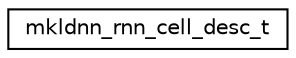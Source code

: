 digraph "Graphical Class Hierarchy"
{
  edge [fontname="Helvetica",fontsize="10",labelfontname="Helvetica",labelfontsize="10"];
  node [fontname="Helvetica",fontsize="10",shape=record];
  rankdir="LR";
  Node1 [label="mkldnn_rnn_cell_desc_t",height=0.2,width=0.4,color="black", fillcolor="white", style="filled",URL="$structmkldnn__rnn__cell__desc__t.html"];
}
